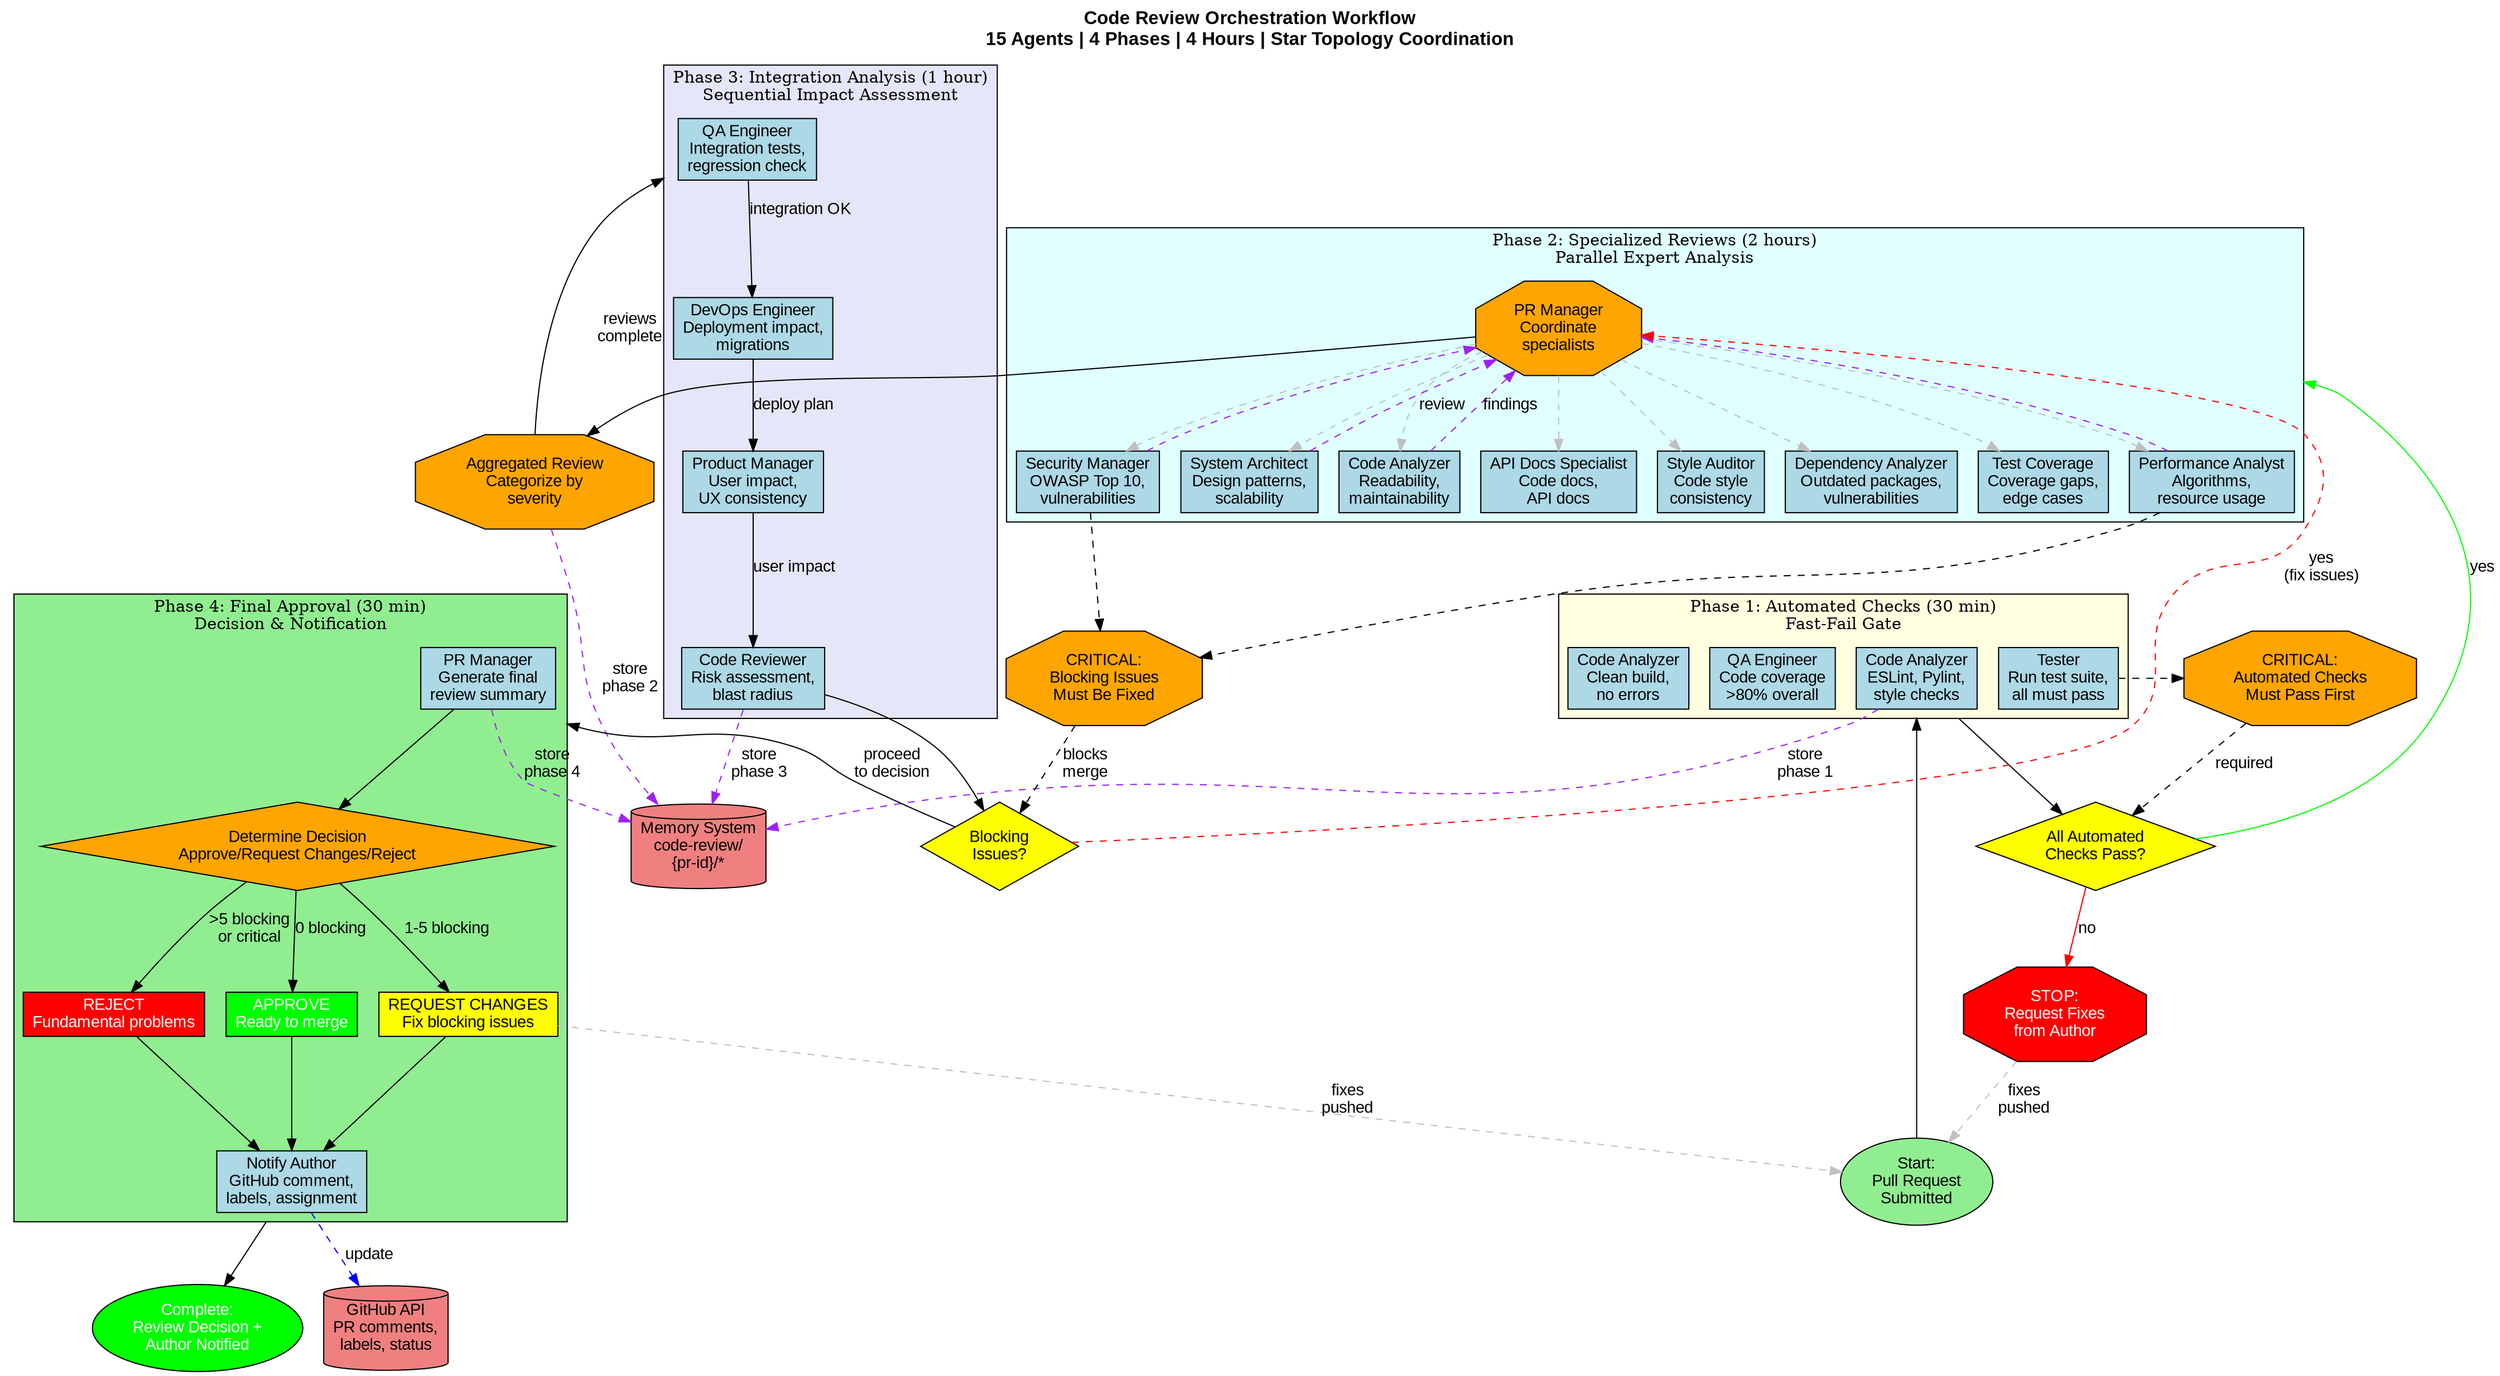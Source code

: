 digraph CodeReviewWorkflow {
    rankdir=TB;
    compound=true;
    node [shape=box, style=filled, fontname="Arial"];
    edge [fontname="Arial"];

    // Start and end nodes
    start [shape=ellipse, label="Start:\nPull Request\nSubmitted", fillcolor=lightgreen];
    end [shape=ellipse, label="Complete:\nReview Decision +\nAuthor Notified", fillcolor=green, fontcolor=white];

    // Phase 1: Automated Checks (30 min)
    subgraph cluster_phase1 {
        label="Phase 1: Automated Checks (30 min)\nFast-Fail Gate";
        fillcolor=lightyellow;
        style=filled;

        p1_lint [label="Code Analyzer\nESLint, Pylint,\nstyle checks", fillcolor=lightblue];
        p1_test [label="Tester\nRun test suite,\nall must pass", fillcolor=lightblue];
        p1_coverage [label="QA Engineer\nCode coverage\n>80% overall", fillcolor=lightblue];
        p1_build [label="Code Analyzer\nClean build,\nno errors", fillcolor=lightblue];

        // Parallel checks (no direct edges)
    }

    // Automated Gate Decision
    gate_automated [shape=diamond, label="All Automated\nChecks Pass?", fillcolor=yellow];
    p1_lint -> gate_automated [ltail=cluster_phase1];

    // Stop if automated checks fail
    stop_fixes [shape=octagon, label="STOP:\nRequest Fixes\nfrom Author", fillcolor=red, fontcolor=white];
    gate_automated -> stop_fixes [label="no", color=red];
    stop_fixes -> start [label="fixes\npushed", style=dashed, color=gray];

    // Phase 2: Specialized Reviews (2 hours)
    subgraph cluster_phase2 {
        label="Phase 2: Specialized Reviews (2 hours)\nParallel Expert Analysis";
        fillcolor=lightcyan;
        style=filled;

        // Star topology with coordinator
        p2_coordinator [label="PR Manager\nCoordinate\nspecialists", fillcolor=orange, shape=octagon];

        // Specialist reviewers (radiate from coordinator)
        p2_quality [label="Code Analyzer\nReadability,\nmaintainability", fillcolor=lightblue];
        p2_security [label="Security Manager\nOWASP Top 10,\nvulnerabilities", fillcolor=lightblue];
        p2_perf [label="Performance Analyst\nAlgorithms,\nresource usage", fillcolor=lightblue];
        p2_arch [label="System Architect\nDesign patterns,\nscalability", fillcolor=lightblue];
        p2_docs [label="API Docs Specialist\nCode docs,\nAPI docs", fillcolor=lightblue];
        p2_style [label="Style Auditor\nCode style\nconsistency", fillcolor=lightblue];
        p2_deps [label="Dependency Analyzer\nOutdated packages,\nvulnerabilities", fillcolor=lightblue];
        p2_testcov [label="Test Coverage\nCoverage gaps,\nedge cases", fillcolor=lightblue];

        // Coordinator dispatches to specialists
        p2_coordinator -> p2_quality [style=dashed, label="review", color=gray];
        p2_coordinator -> p2_security [style=dashed, color=gray];
        p2_coordinator -> p2_perf [style=dashed, color=gray];
        p2_coordinator -> p2_arch [style=dashed, color=gray];
        p2_coordinator -> p2_docs [style=dashed, color=gray];
        p2_coordinator -> p2_style [style=dashed, color=gray];
        p2_coordinator -> p2_deps [style=dashed, color=gray];
        p2_coordinator -> p2_testcov [style=dashed, color=gray];

        // Specialists report back
        p2_quality -> p2_coordinator [style=dashed, label="findings", color=purple];
        p2_security -> p2_coordinator [style=dashed, color=purple];
        p2_perf -> p2_coordinator [style=dashed, color=purple];
        p2_arch -> p2_coordinator [style=dashed, color=purple];
    }

    // Aggregated findings
    p2_aggregated [label="Aggregated Review\nCategorize by\nseverity", fillcolor=orange, shape=octagon];
    p2_coordinator -> p2_aggregated;

    // Phase 3: Integration Analysis (1 hour)
    subgraph cluster_phase3 {
        label="Phase 3: Integration Analysis (1 hour)\nSequential Impact Assessment";
        fillcolor=lavender;
        style=filled;

        p3_integration [label="QA Engineer\nIntegration tests,\nregression check", fillcolor=lightblue];
        p3_deployment [label="DevOps Engineer\nDeployment impact,\nmigrations", fillcolor=lightblue];
        p3_user [label="Product Manager\nUser impact,\nUX consistency", fillcolor=lightblue];
        p3_risk [label="Code Reviewer\nRisk assessment,\nblast radius", fillcolor=lightblue];

        p3_integration -> p3_deployment [label="integration OK"];
        p3_deployment -> p3_user [label="deploy plan"];
        p3_user -> p3_risk [label="user impact"];
    }

    // Quality Gate Decision
    gate_quality [shape=diamond, label="Blocking\nIssues?", fillcolor=yellow];
    p3_risk -> gate_quality;

    // Phase 4: Final Approval (30 min)
    subgraph cluster_phase4 {
        label="Phase 4: Final Approval (30 min)\nDecision & Notification";
        fillcolor=lightgreen;
        style=filled;

        p4_summary [label="PR Manager\nGenerate final\nreview summary", fillcolor=lightblue];
        p4_decision [label="Determine Decision\nApprove/Request Changes/Reject", fillcolor=orange, shape=diamond];

        p4_approve [label="APPROVE\nReady to merge", fillcolor=green, fontcolor=white];
        p4_changes [label="REQUEST CHANGES\nFix blocking issues", fillcolor=yellow];
        p4_reject [label="REJECT\nFundamental problems", fillcolor=red, fontcolor=white];

        p4_notify [label="Notify Author\nGitHub comment,\nlabels, assignment", fillcolor=lightblue];

        p4_summary -> p4_decision;
        p4_decision -> p4_approve [label="0 blocking"];
        p4_decision -> p4_changes [label="1-5 blocking"];
        p4_decision -> p4_reject [label=">5 blocking\nor critical"];

        p4_approve -> p4_notify;
        p4_changes -> p4_notify;
        p4_reject -> p4_notify;
    }

    // Main workflow flow
    start -> p1_lint [lhead=cluster_phase1];
    gate_automated -> p2_coordinator [lhead=cluster_phase2, label="yes", color=green];
    p2_aggregated -> p3_integration [lhead=cluster_phase3, label="reviews\ncomplete"];
    gate_quality -> p4_summary [lhead=cluster_phase4, label="proceed\nto decision"];

    // Quality gate branches
    gate_quality -> p2_coordinator [label="yes\n(fix issues)", color=red, style=dashed];

    // End states
    p4_notify -> end [ltail=cluster_phase4];

    // Re-review loop (changes requested)
    p4_changes -> start [label="fixes\npushed", style=dashed, color=gray];

    // External references
    memory [shape=cylinder, label="Memory System\ncode-review/\n{pr-id}/*", fillcolor=lightcoral];
    github [shape=cylinder, label="GitHub API\nPR comments,\nlabels, status", fillcolor=lightcoral];

    // Memory coordination
    p1_lint -> memory [style=dashed, label="store\nphase 1", color=purple];
    p2_aggregated -> memory [style=dashed, label="store\nphase 2", color=purple];
    p3_risk -> memory [style=dashed, label="store\nphase 3", color=purple];
    p4_summary -> memory [style=dashed, label="store\nphase 4", color=purple];

    // GitHub integration
    p4_notify -> github [style=dashed, label="update", color=blue];

    // Critical warnings
    warning_blocking [shape=octagon, label="CRITICAL:\nBlocking Issues\nMust Be Fixed", fillcolor=orange];
    p2_security -> warning_blocking [style=dashed];
    p2_perf -> warning_blocking [style=dashed];
    warning_blocking -> gate_quality [style=dashed, label="blocks\nmerge"];

    warning_automated [shape=octagon, label="CRITICAL:\nAutomated Checks\nMust Pass First", fillcolor=orange];
    p1_test -> warning_automated [style=dashed];
    warning_automated -> gate_automated [style=dashed, label="required"];

    labelloc="t";
    label="Code Review Orchestration Workflow\n15 Agents | 4 Phases | 4 Hours | Star Topology Coordination";
    fontsize=16;
    fontname="Arial Bold";
}
